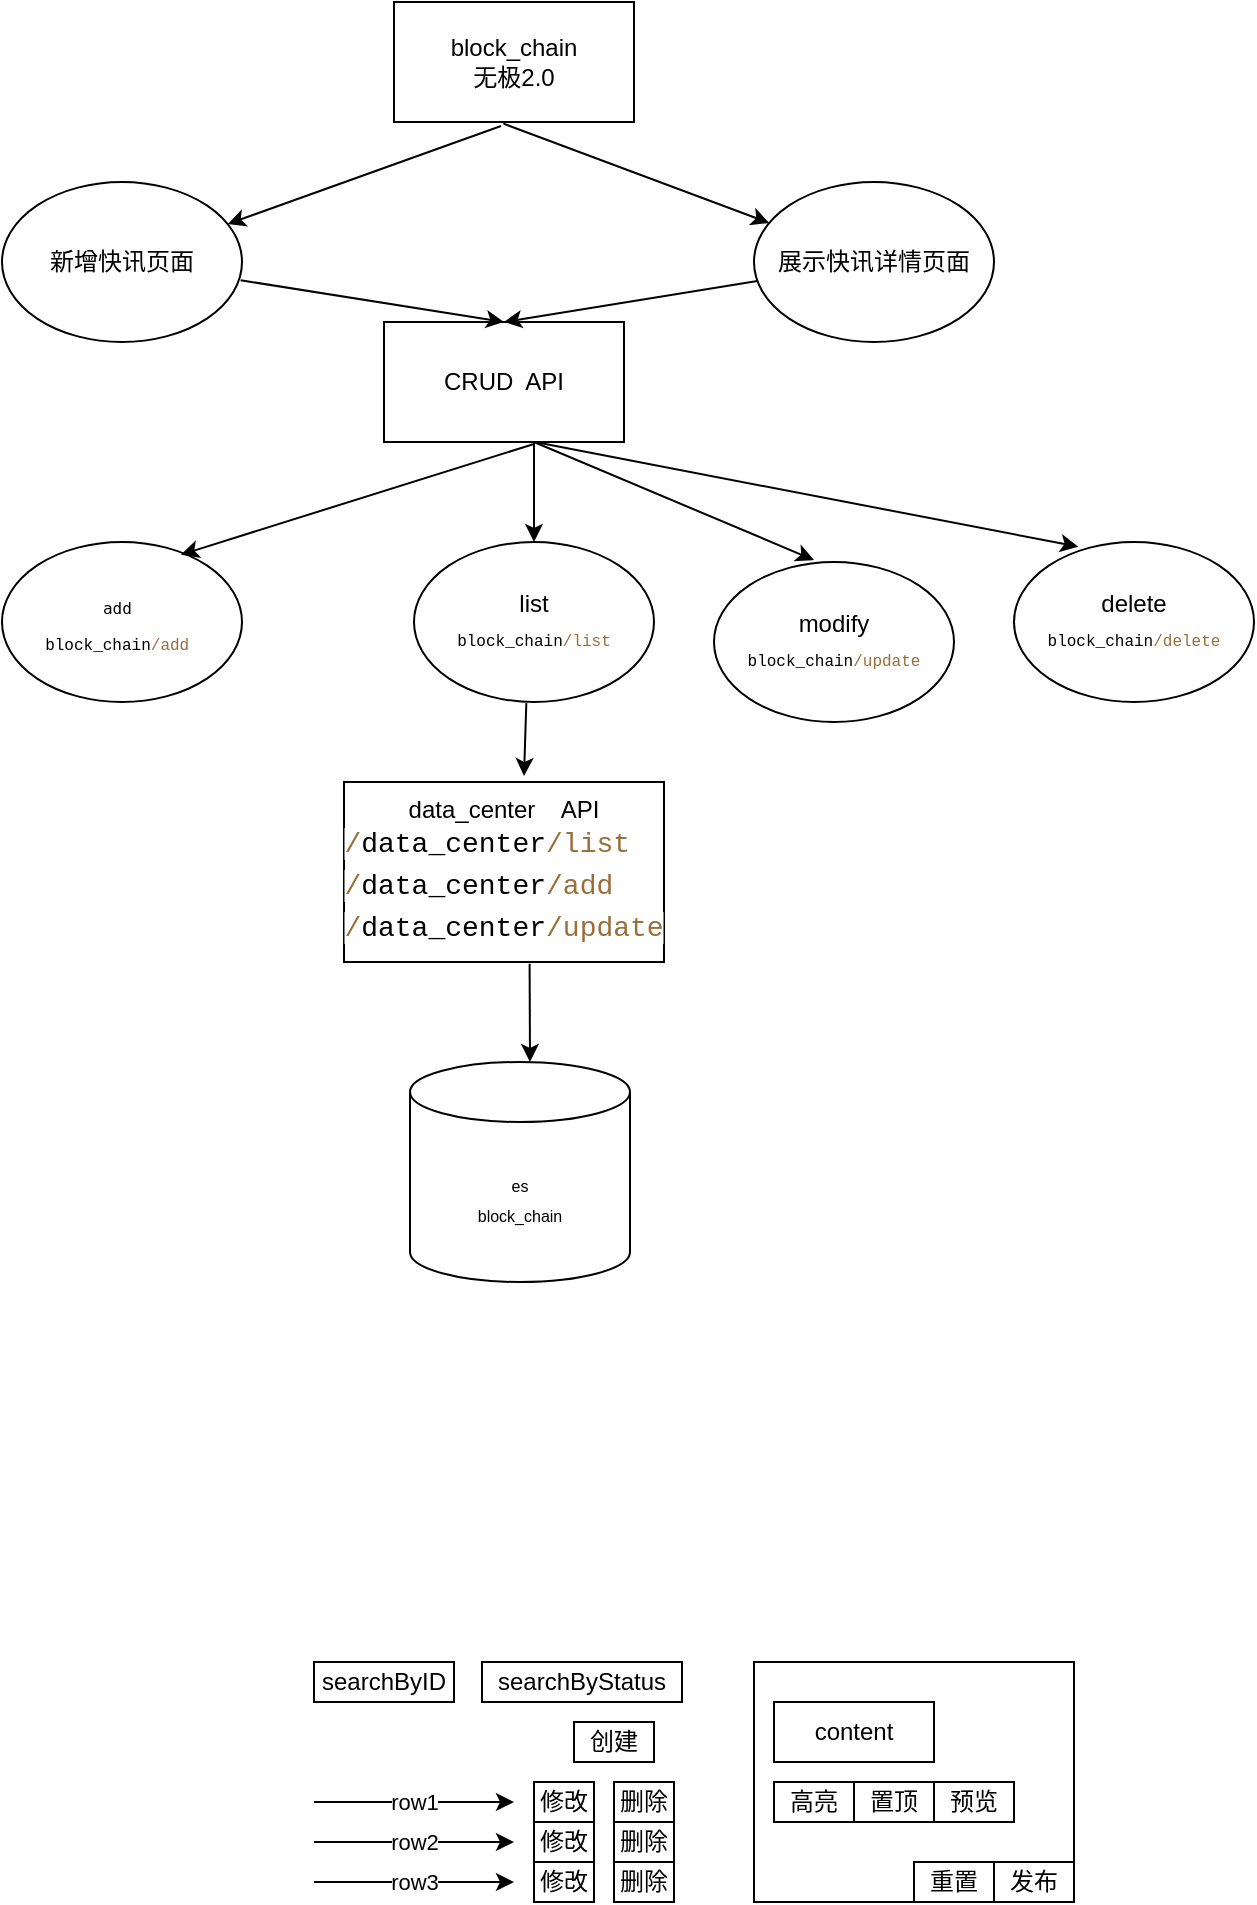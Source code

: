 <mxfile version="14.7.0" type="github" pages="3">
  <diagram id="jpIzxZSIdSary8d7w_Vh" name="Page-1">
    <mxGraphModel dx="1339" dy="738" grid="1" gridSize="10" guides="1" tooltips="1" connect="1" arrows="1" fold="1" page="1" pageScale="1" pageWidth="827" pageHeight="1169" math="0" shadow="0">
      <root>
        <mxCell id="0" />
        <mxCell id="1" parent="0" />
        <mxCell id="Ab--JRyYM9KAHZg3LL14-1" value="block_chain&lt;br&gt;无极2.0" style="rounded=0;whiteSpace=wrap;html=1;" vertex="1" parent="1">
          <mxGeometry x="370" y="20" width="120" height="60" as="geometry" />
        </mxCell>
        <mxCell id="Ab--JRyYM9KAHZg3LL14-2" value="&lt;font style=&quot;font-size: 8px&quot;&gt;es&lt;br&gt;block_chain&lt;/font&gt;" style="shape=cylinder3;whiteSpace=wrap;html=1;boundedLbl=1;backgroundOutline=1;size=15;" vertex="1" parent="1">
          <mxGeometry x="378" y="550" width="110" height="110" as="geometry" />
        </mxCell>
        <mxCell id="Ab--JRyYM9KAHZg3LL14-3" value="data_center&amp;nbsp; &amp;nbsp; API&lt;br&gt;&lt;div&gt;&lt;div class=&quot;document&quot;&gt;&lt;p class=&quot;paragraph text-align-type-left pap-line-1.5 pap-line-rule-auto pap-spacing-before-0pt pap-spacing-after-0pt&quot; style=&quot;text-align: left ; line-height: 1.5 ; margin-top: 0px ; margin-bottom: 0px&quot;&gt;&lt;span style=&quot;font-size: 10.5pt ; font-family: &amp;#34;monaco&amp;#34; , &amp;#34;courier new&amp;#34; , monospace , &amp;#34;helvetica neue&amp;#34; , &amp;#34;helvetica&amp;#34; , &amp;#34;pingfang sc&amp;#34; , &amp;#34;microsoft yahei&amp;#34; , &amp;#34;source han sans sc&amp;#34; , &amp;#34;noto sans cjk sc&amp;#34; , &amp;#34;wenquanyi micro hei&amp;#34; , sans-serif ; color: rgb(154 , 110 , 58) ; background: rgba(255 , 255 , 255 , 0.5) ; letter-spacing: 0pt ; vertical-align: baseline&quot;&gt;/&lt;/span&gt;&lt;span style=&quot;font-size: 10.5pt ; font-family: &amp;#34;monaco&amp;#34; , &amp;#34;courier new&amp;#34; , monospace , &amp;#34;helvetica neue&amp;#34; , &amp;#34;helvetica&amp;#34; , &amp;#34;pingfang sc&amp;#34; , &amp;#34;microsoft yahei&amp;#34; , &amp;#34;source han sans sc&amp;#34; , &amp;#34;noto sans cjk sc&amp;#34; , &amp;#34;wenquanyi micro hei&amp;#34; , sans-serif ; background: transparent ; letter-spacing: 0pt ; vertical-align: baseline&quot;&gt;data_center&lt;/span&gt;&lt;span style=&quot;font-size: 10.5pt ; font-family: &amp;#34;monaco&amp;#34; , &amp;#34;courier new&amp;#34; , monospace , &amp;#34;helvetica neue&amp;#34; , &amp;#34;helvetica&amp;#34; , &amp;#34;pingfang sc&amp;#34; , &amp;#34;microsoft yahei&amp;#34; , &amp;#34;source han sans sc&amp;#34; , &amp;#34;noto sans cjk sc&amp;#34; , &amp;#34;wenquanyi micro hei&amp;#34; , sans-serif ; color: rgb(154 , 110 , 58) ; background: rgba(255 , 255 , 255 , 0.5) ; letter-spacing: 0pt ; vertical-align: baseline&quot;&gt;/list&lt;/span&gt;&lt;span style=&quot;font-size: 10.5pt ; font-family: &amp;#34;monaco&amp;#34; , &amp;#34;courier new&amp;#34; , monospace , &amp;#34;helvetica neue&amp;#34; , &amp;#34;helvetica&amp;#34; , &amp;#34;pingfang sc&amp;#34; , &amp;#34;microsoft yahei&amp;#34; , &amp;#34;source han sans sc&amp;#34; , &amp;#34;noto sans cjk sc&amp;#34; , &amp;#34;wenquanyi micro hei&amp;#34; , sans-serif ; background: transparent ; letter-spacing: 0pt ; vertical-align: baseline&quot;&gt;&lt;/span&gt;&lt;/p&gt;&lt;p class=&quot;paragraph text-align-type-left pap-line-1.5 pap-line-rule-auto pap-spacing-before-0pt pap-spacing-after-0pt&quot; style=&quot;text-align: left ; line-height: 1.5 ; margin-top: 0px ; margin-bottom: 0px&quot;&gt;&lt;span style=&quot;font-size: 10.5pt ; font-family: &amp;#34;monaco&amp;#34; , &amp;#34;courier new&amp;#34; , monospace , &amp;#34;helvetica neue&amp;#34; , &amp;#34;helvetica&amp;#34; , &amp;#34;pingfang sc&amp;#34; , &amp;#34;microsoft yahei&amp;#34; , &amp;#34;source han sans sc&amp;#34; , &amp;#34;noto sans cjk sc&amp;#34; , &amp;#34;wenquanyi micro hei&amp;#34; , sans-serif ; background: transparent ; letter-spacing: 0pt ; vertical-align: baseline&quot;&gt;&lt;/span&gt;&lt;/p&gt;&lt;div&gt;&lt;div class=&quot;document&quot;&gt;&lt;p class=&quot;paragraph text-align-type-left pap-line-1.5 pap-line-rule-auto pap-spacing-before-0pt pap-spacing-after-0pt&quot; style=&quot;text-align: left ; line-height: 1.5 ; margin-top: 0px ; margin-bottom: 0px&quot;&gt;&lt;span style=&quot;font-size: 10.5pt ; font-family: &amp;#34;monaco&amp;#34; , &amp;#34;courier new&amp;#34; , monospace , &amp;#34;helvetica neue&amp;#34; , &amp;#34;helvetica&amp;#34; , &amp;#34;pingfang sc&amp;#34; , &amp;#34;microsoft yahei&amp;#34; , &amp;#34;source han sans sc&amp;#34; , &amp;#34;noto sans cjk sc&amp;#34; , &amp;#34;wenquanyi micro hei&amp;#34; , sans-serif ; color: rgb(154 , 110 , 58) ; background: rgba(255 , 255 , 255 , 0.5) ; letter-spacing: 0pt ; vertical-align: baseline&quot;&gt;/&lt;/span&gt;&lt;span style=&quot;font-size: 10.5pt ; font-family: &amp;#34;monaco&amp;#34; , &amp;#34;courier new&amp;#34; , monospace , &amp;#34;helvetica neue&amp;#34; , &amp;#34;helvetica&amp;#34; , &amp;#34;pingfang sc&amp;#34; , &amp;#34;microsoft yahei&amp;#34; , &amp;#34;source han sans sc&amp;#34; , &amp;#34;noto sans cjk sc&amp;#34; , &amp;#34;wenquanyi micro hei&amp;#34; , sans-serif ; background: transparent ; letter-spacing: 0pt ; vertical-align: baseline&quot;&gt;data_center&lt;/span&gt;&lt;span style=&quot;font-size: 10.5pt ; font-family: &amp;#34;monaco&amp;#34; , &amp;#34;courier new&amp;#34; , monospace , &amp;#34;helvetica neue&amp;#34; , &amp;#34;helvetica&amp;#34; , &amp;#34;pingfang sc&amp;#34; , &amp;#34;microsoft yahei&amp;#34; , &amp;#34;source han sans sc&amp;#34; , &amp;#34;noto sans cjk sc&amp;#34; , &amp;#34;wenquanyi micro hei&amp;#34; , sans-serif ; color: rgb(154 , 110 , 58) ; background: rgba(255 , 255 , 255 , 0.5) ; letter-spacing: 0pt ; vertical-align: baseline&quot;&gt;/add&lt;/span&gt;&lt;span style=&quot;font-size: 10.5pt ; font-family: &amp;#34;monaco&amp;#34; , &amp;#34;courier new&amp;#34; , monospace , &amp;#34;helvetica neue&amp;#34; , &amp;#34;helvetica&amp;#34; , &amp;#34;pingfang sc&amp;#34; , &amp;#34;microsoft yahei&amp;#34; , &amp;#34;source han sans sc&amp;#34; , &amp;#34;noto sans cjk sc&amp;#34; , &amp;#34;wenquanyi micro hei&amp;#34; , sans-serif ; background: transparent ; letter-spacing: 0pt ; vertical-align: baseline&quot;&gt;&lt;/span&gt;&lt;/p&gt;&lt;p class=&quot;paragraph text-align-type-left pap-line-1.5 pap-line-rule-auto pap-spacing-before-0pt pap-spacing-after-0pt&quot; style=&quot;text-align: left ; line-height: 1.5 ; margin-top: 0px ; margin-bottom: 0px&quot;&gt;&lt;span style=&quot;font-size: 10.5pt ; font-family: &amp;#34;monaco&amp;#34; , &amp;#34;courier new&amp;#34; , monospace , &amp;#34;helvetica neue&amp;#34; , &amp;#34;helvetica&amp;#34; , &amp;#34;pingfang sc&amp;#34; , &amp;#34;microsoft yahei&amp;#34; , &amp;#34;source han sans sc&amp;#34; , &amp;#34;noto sans cjk sc&amp;#34; , &amp;#34;wenquanyi micro hei&amp;#34; , sans-serif ; color: rgb(154 , 110 , 58) ; background: rgba(255 , 255 , 255 , 0.5) ; letter-spacing: 0pt ; vertical-align: baseline&quot;&gt;&lt;/span&gt;&lt;/p&gt;&lt;div&gt;&lt;div class=&quot;document&quot;&gt;&lt;p class=&quot;paragraph text-align-type-left pap-line-1.5 pap-line-rule-auto pap-spacing-before-0pt pap-spacing-after-0pt&quot; style=&quot;text-align: left ; line-height: 1.5 ; margin-top: 0px ; margin-bottom: 0px&quot;&gt;&lt;span style=&quot;font-size: 10.5pt ; font-family: &amp;#34;monaco&amp;#34; , &amp;#34;courier new&amp;#34; , monospace , &amp;#34;helvetica neue&amp;#34; , &amp;#34;helvetica&amp;#34; , &amp;#34;pingfang sc&amp;#34; , &amp;#34;microsoft yahei&amp;#34; , &amp;#34;source han sans sc&amp;#34; , &amp;#34;noto sans cjk sc&amp;#34; , &amp;#34;wenquanyi micro hei&amp;#34; , sans-serif ; color: rgb(154 , 110 , 58) ; background: rgba(255 , 255 , 255 , 0.5) ; letter-spacing: 0pt ; vertical-align: baseline&quot;&gt;/&lt;/span&gt;&lt;span style=&quot;font-size: 10.5pt ; font-family: &amp;#34;monaco&amp;#34; , &amp;#34;courier new&amp;#34; , monospace , &amp;#34;helvetica neue&amp;#34; , &amp;#34;helvetica&amp;#34; , &amp;#34;pingfang sc&amp;#34; , &amp;#34;microsoft yahei&amp;#34; , &amp;#34;source han sans sc&amp;#34; , &amp;#34;noto sans cjk sc&amp;#34; , &amp;#34;wenquanyi micro hei&amp;#34; , sans-serif ; background: transparent ; letter-spacing: 0pt ; vertical-align: baseline&quot;&gt;data_center&lt;/span&gt;&lt;span style=&quot;font-size: 10.5pt ; font-family: &amp;#34;monaco&amp;#34; , &amp;#34;courier new&amp;#34; , monospace , &amp;#34;helvetica neue&amp;#34; , &amp;#34;helvetica&amp;#34; , &amp;#34;pingfang sc&amp;#34; , &amp;#34;microsoft yahei&amp;#34; , &amp;#34;source han sans sc&amp;#34; , &amp;#34;noto sans cjk sc&amp;#34; , &amp;#34;wenquanyi micro hei&amp;#34; , sans-serif ; color: rgb(154 , 110 , 58) ; background: rgba(255 , 255 , 255 , 0.5) ; letter-spacing: 0pt ; vertical-align: baseline&quot;&gt;/update&lt;/span&gt;&lt;span style=&quot;font-size: 10.5pt ; font-family: &amp;#34;monaco&amp;#34; , &amp;#34;courier new&amp;#34; , monospace , &amp;#34;helvetica neue&amp;#34; , &amp;#34;helvetica&amp;#34; , &amp;#34;pingfang sc&amp;#34; , &amp;#34;microsoft yahei&amp;#34; , &amp;#34;source han sans sc&amp;#34; , &amp;#34;noto sans cjk sc&amp;#34; , &amp;#34;wenquanyi micro hei&amp;#34; , sans-serif ; background: transparent ; letter-spacing: 0pt ; vertical-align: baseline&quot;&gt;&lt;/span&gt;&lt;/p&gt;&lt;/div&gt;&lt;/div&gt;&lt;/div&gt;&lt;/div&gt;&lt;/div&gt;&lt;/div&gt;" style="rounded=0;whiteSpace=wrap;html=1;" vertex="1" parent="1">
          <mxGeometry x="345" y="410" width="160" height="90" as="geometry" />
        </mxCell>
        <mxCell id="Ab--JRyYM9KAHZg3LL14-4" value="CRUD&amp;nbsp; API" style="rounded=0;whiteSpace=wrap;html=1;" vertex="1" parent="1">
          <mxGeometry x="365" y="180" width="120" height="60" as="geometry" />
        </mxCell>
        <mxCell id="Ab--JRyYM9KAHZg3LL14-5" value="新增快讯页面" style="ellipse;whiteSpace=wrap;html=1;" vertex="1" parent="1">
          <mxGeometry x="174" y="110" width="120" height="80" as="geometry" />
        </mxCell>
        <mxCell id="Ab--JRyYM9KAHZg3LL14-6" value="展示快讯详情页面" style="ellipse;whiteSpace=wrap;html=1;" vertex="1" parent="1">
          <mxGeometry x="550" y="110" width="120" height="80" as="geometry" />
        </mxCell>
        <mxCell id="Ab--JRyYM9KAHZg3LL14-7" value="delete&lt;br&gt;&lt;pre style=&quot;text-align: left ; line-height: 1.5 ; margin-top: 0px ; margin-bottom: 0px&quot;&gt;&lt;font style=&quot;font-size: 8px&quot;&gt;&lt;span style=&quot;font-family: &amp;#34;monaco&amp;#34; , &amp;#34;courier new&amp;#34; , monospace , &amp;#34;helvetica neue&amp;#34; , &amp;#34;helvetica&amp;#34; , &amp;#34;pingfang sc&amp;#34; , &amp;#34;microsoft yahei&amp;#34; , &amp;#34;source han sans sc&amp;#34; , &amp;#34;noto sans cjk sc&amp;#34; , &amp;#34;wenquanyi micro hei&amp;#34; , sans-serif ; background: transparent ; letter-spacing: 0pt ; vertical-align: baseline&quot;&gt;block_chain&lt;/span&gt;&lt;span style=&quot;font-family: &amp;#34;monaco&amp;#34; , &amp;#34;courier new&amp;#34; , monospace , &amp;#34;helvetica neue&amp;#34; , &amp;#34;helvetica&amp;#34; , &amp;#34;pingfang sc&amp;#34; , &amp;#34;microsoft yahei&amp;#34; , &amp;#34;source han sans sc&amp;#34; , &amp;#34;noto sans cjk sc&amp;#34; , &amp;#34;wenquanyi micro hei&amp;#34; , sans-serif ; color: rgb(154 , 110 , 58) ; background: rgba(255 , 255 , 255 , 0.5) ; letter-spacing: 0pt ; vertical-align: baseline&quot;&gt;/delete&lt;/span&gt;&lt;/font&gt;&lt;/pre&gt;" style="ellipse;whiteSpace=wrap;html=1;" vertex="1" parent="1">
          <mxGeometry x="680" y="290" width="120" height="80" as="geometry" />
        </mxCell>
        <mxCell id="Ab--JRyYM9KAHZg3LL14-8" value="&lt;pre style=&quot;text-align: left ; line-height: 1.5 ; margin-top: 0px ; margin-bottom: 0px&quot;&gt;&lt;font style=&quot;font-size: 8px&quot;&gt;      add&lt;br&gt;&lt;span style=&quot;font-family: &amp;#34;monaco&amp;#34; , &amp;#34;courier new&amp;#34; , monospace , &amp;#34;helvetica neue&amp;#34; , &amp;#34;helvetica&amp;#34; , &amp;#34;pingfang sc&amp;#34; , &amp;#34;microsoft yahei&amp;#34; , &amp;#34;source han sans sc&amp;#34; , &amp;#34;noto sans cjk sc&amp;#34; , &amp;#34;wenquanyi micro hei&amp;#34; , sans-serif ; background: transparent ; letter-spacing: 0pt ; vertical-align: baseline&quot;&gt;block_chain&lt;/span&gt;&lt;span style=&quot;font-family: &amp;#34;monaco&amp;#34; , &amp;#34;courier new&amp;#34; , monospace , &amp;#34;helvetica neue&amp;#34; , &amp;#34;helvetica&amp;#34; , &amp;#34;pingfang sc&amp;#34; , &amp;#34;microsoft yahei&amp;#34; , &amp;#34;source han sans sc&amp;#34; , &amp;#34;noto sans cjk sc&amp;#34; , &amp;#34;wenquanyi micro hei&amp;#34; , sans-serif ; color: rgb(154 , 110 , 58) ; background: rgba(255 , 255 , 255 , 0.5) ; letter-spacing: 0pt ; vertical-align: baseline&quot;&gt;/add&lt;/span&gt;&lt;span style=&quot;font-family: &amp;#34;monaco&amp;#34; , &amp;#34;courier new&amp;#34; , monospace , &amp;#34;helvetica neue&amp;#34; , &amp;#34;helvetica&amp;#34; , &amp;#34;pingfang sc&amp;#34; , &amp;#34;microsoft yahei&amp;#34; , &amp;#34;source han sans sc&amp;#34; , &amp;#34;noto sans cjk sc&amp;#34; , &amp;#34;wenquanyi micro hei&amp;#34; , sans-serif ; background: transparent ; letter-spacing: 0pt ; vertical-align: baseline&quot;&gt;&amp;nbsp;&lt;/span&gt;&lt;/font&gt;&lt;/pre&gt;" style="ellipse;whiteSpace=wrap;html=1;" vertex="1" parent="1">
          <mxGeometry x="174" y="290" width="120" height="80" as="geometry" />
        </mxCell>
        <mxCell id="Ab--JRyYM9KAHZg3LL14-9" value="modify&lt;br&gt;&lt;pre style=&quot;text-align: left ; line-height: 1.5 ; margin-top: 0px ; margin-bottom: 0px&quot;&gt;&lt;font style=&quot;font-size: 8px&quot;&gt;&lt;span style=&quot;font-family: &amp;#34;monaco&amp;#34; , &amp;#34;courier new&amp;#34; , monospace , &amp;#34;helvetica neue&amp;#34; , &amp;#34;helvetica&amp;#34; , &amp;#34;pingfang sc&amp;#34; , &amp;#34;microsoft yahei&amp;#34; , &amp;#34;source han sans sc&amp;#34; , &amp;#34;noto sans cjk sc&amp;#34; , &amp;#34;wenquanyi micro hei&amp;#34; , sans-serif ; background: transparent ; letter-spacing: 0pt ; vertical-align: baseline&quot;&gt;block_chain&lt;/span&gt;&lt;span style=&quot;font-family: &amp;#34;monaco&amp;#34; , &amp;#34;courier new&amp;#34; , monospace , &amp;#34;helvetica neue&amp;#34; , &amp;#34;helvetica&amp;#34; , &amp;#34;pingfang sc&amp;#34; , &amp;#34;microsoft yahei&amp;#34; , &amp;#34;source han sans sc&amp;#34; , &amp;#34;noto sans cjk sc&amp;#34; , &amp;#34;wenquanyi micro hei&amp;#34; , sans-serif ; color: rgb(154 , 110 , 58) ; background: rgba(255 , 255 , 255 , 0.5) ; letter-spacing: 0pt ; vertical-align: baseline&quot;&gt;/update&lt;/span&gt;&lt;/font&gt;&lt;/pre&gt;" style="ellipse;whiteSpace=wrap;html=1;" vertex="1" parent="1">
          <mxGeometry x="530" y="300" width="120" height="80" as="geometry" />
        </mxCell>
        <mxCell id="Ab--JRyYM9KAHZg3LL14-14" value="" style="endArrow=classic;html=1;" edge="1" parent="1">
          <mxGeometry relative="1" as="geometry">
            <mxPoint x="330" y="920" as="sourcePoint" />
            <mxPoint x="430" y="920" as="targetPoint" />
          </mxGeometry>
        </mxCell>
        <mxCell id="Ab--JRyYM9KAHZg3LL14-15" value="row1" style="edgeLabel;resizable=0;html=1;align=center;verticalAlign=middle;" connectable="0" vertex="1" parent="Ab--JRyYM9KAHZg3LL14-14">
          <mxGeometry relative="1" as="geometry" />
        </mxCell>
        <mxCell id="Ab--JRyYM9KAHZg3LL14-16" value="" style="endArrow=classic;html=1;" edge="1" parent="1">
          <mxGeometry relative="1" as="geometry">
            <mxPoint x="330" y="940.0" as="sourcePoint" />
            <mxPoint x="430" y="940.0" as="targetPoint" />
          </mxGeometry>
        </mxCell>
        <mxCell id="Ab--JRyYM9KAHZg3LL14-17" value="row2" style="edgeLabel;resizable=0;html=1;align=center;verticalAlign=middle;" connectable="0" vertex="1" parent="Ab--JRyYM9KAHZg3LL14-16">
          <mxGeometry relative="1" as="geometry" />
        </mxCell>
        <mxCell id="Ab--JRyYM9KAHZg3LL14-18" value="" style="endArrow=classic;html=1;" edge="1" parent="1">
          <mxGeometry relative="1" as="geometry">
            <mxPoint x="330" y="960.0" as="sourcePoint" />
            <mxPoint x="430" y="960.0" as="targetPoint" />
          </mxGeometry>
        </mxCell>
        <mxCell id="Ab--JRyYM9KAHZg3LL14-19" value="row3" style="edgeLabel;resizable=0;html=1;align=center;verticalAlign=middle;" connectable="0" vertex="1" parent="Ab--JRyYM9KAHZg3LL14-18">
          <mxGeometry relative="1" as="geometry" />
        </mxCell>
        <mxCell id="Ab--JRyYM9KAHZg3LL14-20" value="修改" style="rounded=0;whiteSpace=wrap;html=1;" vertex="1" parent="1">
          <mxGeometry x="440" y="910" width="30" height="20" as="geometry" />
        </mxCell>
        <mxCell id="Ab--JRyYM9KAHZg3LL14-21" value="删除" style="rounded=0;whiteSpace=wrap;html=1;" vertex="1" parent="1">
          <mxGeometry x="480" y="910" width="30" height="20" as="geometry" />
        </mxCell>
        <mxCell id="Ab--JRyYM9KAHZg3LL14-23" value="修改" style="rounded=0;whiteSpace=wrap;html=1;" vertex="1" parent="1">
          <mxGeometry x="440" y="950" width="30" height="20" as="geometry" />
        </mxCell>
        <mxCell id="Ab--JRyYM9KAHZg3LL14-24" value="删除" style="rounded=0;whiteSpace=wrap;html=1;" vertex="1" parent="1">
          <mxGeometry x="480" y="930" width="30" height="20" as="geometry" />
        </mxCell>
        <mxCell id="Ab--JRyYM9KAHZg3LL14-25" value="删除" style="rounded=0;whiteSpace=wrap;html=1;" vertex="1" parent="1">
          <mxGeometry x="480" y="950" width="30" height="20" as="geometry" />
        </mxCell>
        <mxCell id="Ab--JRyYM9KAHZg3LL14-26" value="修改" style="rounded=0;whiteSpace=wrap;html=1;" vertex="1" parent="1">
          <mxGeometry x="440" y="930" width="30" height="20" as="geometry" />
        </mxCell>
        <mxCell id="Ab--JRyYM9KAHZg3LL14-27" value="searchByID" style="rounded=0;whiteSpace=wrap;html=1;" vertex="1" parent="1">
          <mxGeometry x="330" y="850" width="70" height="20" as="geometry" />
        </mxCell>
        <mxCell id="Ab--JRyYM9KAHZg3LL14-28" value="searchByStatus" style="rounded=0;whiteSpace=wrap;html=1;" vertex="1" parent="1">
          <mxGeometry x="414" y="850" width="100" height="20" as="geometry" />
        </mxCell>
        <mxCell id="Ab--JRyYM9KAHZg3LL14-29" value="创建" style="rounded=0;whiteSpace=wrap;html=1;" vertex="1" parent="1">
          <mxGeometry x="460" y="880" width="40" height="20" as="geometry" />
        </mxCell>
        <mxCell id="Ab--JRyYM9KAHZg3LL14-30" value="" style="rounded=0;whiteSpace=wrap;html=1;" vertex="1" parent="1">
          <mxGeometry x="550" y="850" width="160" height="120" as="geometry" />
        </mxCell>
        <mxCell id="Ab--JRyYM9KAHZg3LL14-31" value="content" style="rounded=0;whiteSpace=wrap;html=1;" vertex="1" parent="1">
          <mxGeometry x="560" y="870" width="80" height="30" as="geometry" />
        </mxCell>
        <mxCell id="Ab--JRyYM9KAHZg3LL14-32" value="高亮" style="rounded=0;whiteSpace=wrap;html=1;" vertex="1" parent="1">
          <mxGeometry x="560" y="910" width="40" height="20" as="geometry" />
        </mxCell>
        <mxCell id="Ab--JRyYM9KAHZg3LL14-33" value="置顶" style="rounded=0;whiteSpace=wrap;html=1;" vertex="1" parent="1">
          <mxGeometry x="600" y="910" width="40" height="20" as="geometry" />
        </mxCell>
        <mxCell id="Ab--JRyYM9KAHZg3LL14-34" value="预览" style="rounded=0;whiteSpace=wrap;html=1;" vertex="1" parent="1">
          <mxGeometry x="640" y="910" width="40" height="20" as="geometry" />
        </mxCell>
        <mxCell id="Ab--JRyYM9KAHZg3LL14-35" value="发布" style="rounded=0;whiteSpace=wrap;html=1;" vertex="1" parent="1">
          <mxGeometry x="670" y="950" width="40" height="20" as="geometry" />
        </mxCell>
        <mxCell id="Ab--JRyYM9KAHZg3LL14-36" value="重置" style="rounded=0;whiteSpace=wrap;html=1;" vertex="1" parent="1">
          <mxGeometry x="630" y="950" width="40" height="20" as="geometry" />
        </mxCell>
        <mxCell id="Ab--JRyYM9KAHZg3LL14-37" value="list&lt;br&gt;&lt;pre style=&quot;text-align: left ; line-height: 1.5 ; margin-top: 0px ; margin-bottom: 0px&quot;&gt;&lt;font style=&quot;font-size: 8px&quot;&gt;&lt;span style=&quot;font-family: &amp;#34;monaco&amp;#34; , &amp;#34;courier new&amp;#34; , monospace , &amp;#34;helvetica neue&amp;#34; , &amp;#34;helvetica&amp;#34; , &amp;#34;pingfang sc&amp;#34; , &amp;#34;microsoft yahei&amp;#34; , &amp;#34;source han sans sc&amp;#34; , &amp;#34;noto sans cjk sc&amp;#34; , &amp;#34;wenquanyi micro hei&amp;#34; , sans-serif ; background: transparent ; letter-spacing: 0pt ; vertical-align: baseline&quot;&gt;block_chain&lt;/span&gt;&lt;span style=&quot;font-family: &amp;#34;monaco&amp;#34; , &amp;#34;courier new&amp;#34; , monospace , &amp;#34;helvetica neue&amp;#34; , &amp;#34;helvetica&amp;#34; , &amp;#34;pingfang sc&amp;#34; , &amp;#34;microsoft yahei&amp;#34; , &amp;#34;source han sans sc&amp;#34; , &amp;#34;noto sans cjk sc&amp;#34; , &amp;#34;wenquanyi micro hei&amp;#34; , sans-serif ; color: rgb(154 , 110 , 58) ; background: rgba(255 , 255 , 255 , 0.5) ; letter-spacing: 0pt ; vertical-align: baseline&quot;&gt;/list&lt;/span&gt;&lt;/font&gt;&lt;/pre&gt;" style="ellipse;whiteSpace=wrap;html=1;" vertex="1" parent="1">
          <mxGeometry x="380" y="290" width="120" height="80" as="geometry" />
        </mxCell>
        <mxCell id="Ab--JRyYM9KAHZg3LL14-38" value="" style="endArrow=classic;html=1;exitX=0.446;exitY=1.033;exitDx=0;exitDy=0;exitPerimeter=0;" edge="1" parent="1" source="Ab--JRyYM9KAHZg3LL14-1" target="Ab--JRyYM9KAHZg3LL14-5">
          <mxGeometry width="50" height="50" relative="1" as="geometry">
            <mxPoint x="400" y="230" as="sourcePoint" />
            <mxPoint x="450" y="180" as="targetPoint" />
          </mxGeometry>
        </mxCell>
        <mxCell id="Ab--JRyYM9KAHZg3LL14-39" value="" style="endArrow=classic;html=1;exitX=0.456;exitY=1.014;exitDx=0;exitDy=0;exitPerimeter=0;" edge="1" parent="1" source="Ab--JRyYM9KAHZg3LL14-1" target="Ab--JRyYM9KAHZg3LL14-6">
          <mxGeometry width="50" height="50" relative="1" as="geometry">
            <mxPoint x="433.52" y="91.98" as="sourcePoint" />
            <mxPoint x="296.81" y="141.014" as="targetPoint" />
          </mxGeometry>
        </mxCell>
        <mxCell id="Ab--JRyYM9KAHZg3LL14-40" value="" style="endArrow=classic;html=1;entryX=0.5;entryY=0;entryDx=0;entryDy=0;" edge="1" parent="1" source="Ab--JRyYM9KAHZg3LL14-6" target="Ab--JRyYM9KAHZg3LL14-4">
          <mxGeometry width="50" height="50" relative="1" as="geometry">
            <mxPoint x="443.52" y="101.98" as="sourcePoint" />
            <mxPoint x="390" y="190" as="targetPoint" />
          </mxGeometry>
        </mxCell>
        <mxCell id="Ab--JRyYM9KAHZg3LL14-41" value="" style="endArrow=classic;html=1;exitX=0.994;exitY=0.614;exitDx=0;exitDy=0;exitPerimeter=0;entryX=0.5;entryY=0;entryDx=0;entryDy=0;" edge="1" parent="1" source="Ab--JRyYM9KAHZg3LL14-5" target="Ab--JRyYM9KAHZg3LL14-4">
          <mxGeometry width="50" height="50" relative="1" as="geometry">
            <mxPoint x="453.52" y="111.98" as="sourcePoint" />
            <mxPoint x="316.81" y="161.014" as="targetPoint" />
          </mxGeometry>
        </mxCell>
        <mxCell id="Ab--JRyYM9KAHZg3LL14-42" value="" style="endArrow=classic;html=1;exitX=0.468;exitY=1.007;exitDx=0;exitDy=0;exitPerimeter=0;" edge="1" parent="1" source="Ab--JRyYM9KAHZg3LL14-37">
          <mxGeometry width="50" height="50" relative="1" as="geometry">
            <mxPoint x="446.71" y="370" as="sourcePoint" />
            <mxPoint x="435" y="407" as="targetPoint" />
            <Array as="points" />
          </mxGeometry>
        </mxCell>
        <mxCell id="Ab--JRyYM9KAHZg3LL14-43" value="" style="endArrow=classic;html=1;" edge="1" parent="1">
          <mxGeometry width="50" height="50" relative="1" as="geometry">
            <mxPoint x="440" y="240" as="sourcePoint" />
            <mxPoint x="580" y="299" as="targetPoint" />
          </mxGeometry>
        </mxCell>
        <mxCell id="Ab--JRyYM9KAHZg3LL14-44" value="" style="endArrow=classic;html=1;exitX=0.446;exitY=1.033;exitDx=0;exitDy=0;exitPerimeter=0;" edge="1" parent="1" target="Ab--JRyYM9KAHZg3LL14-37">
          <mxGeometry width="50" height="50" relative="1" as="geometry">
            <mxPoint x="440" y="240" as="sourcePoint" />
            <mxPoint x="303.29" y="289.034" as="targetPoint" />
          </mxGeometry>
        </mxCell>
        <mxCell id="Ab--JRyYM9KAHZg3LL14-45" value="" style="endArrow=classic;html=1;exitX=0.446;exitY=1.033;exitDx=0;exitDy=0;exitPerimeter=0;entryX=0.746;entryY=0.079;entryDx=0;entryDy=0;entryPerimeter=0;" edge="1" parent="1" target="Ab--JRyYM9KAHZg3LL14-8">
          <mxGeometry width="50" height="50" relative="1" as="geometry">
            <mxPoint x="440" y="240.97" as="sourcePoint" />
            <mxPoint x="303.29" y="290.004" as="targetPoint" />
          </mxGeometry>
        </mxCell>
        <mxCell id="Ab--JRyYM9KAHZg3LL14-46" value="" style="endArrow=classic;html=1;exitX=0.64;exitY=1.005;exitDx=0;exitDy=0;exitPerimeter=0;entryX=0.268;entryY=0.029;entryDx=0;entryDy=0;entryPerimeter=0;" edge="1" parent="1" source="Ab--JRyYM9KAHZg3LL14-4" target="Ab--JRyYM9KAHZg3LL14-7">
          <mxGeometry width="50" height="50" relative="1" as="geometry">
            <mxPoint x="503.52" y="161.98" as="sourcePoint" />
            <mxPoint x="366.81" y="211.014" as="targetPoint" />
          </mxGeometry>
        </mxCell>
        <mxCell id="Ab--JRyYM9KAHZg3LL14-47" value="" style="endArrow=classic;html=1;exitX=0.53;exitY=1.01;exitDx=0;exitDy=0;exitPerimeter=0;" edge="1" parent="1">
          <mxGeometry width="50" height="50" relative="1" as="geometry">
            <mxPoint x="437.8" y="500.9" as="sourcePoint" />
            <mxPoint x="438" y="550" as="targetPoint" />
          </mxGeometry>
        </mxCell>
      </root>
    </mxGraphModel>
  </diagram>
  <diagram id="rquHmr62GCb2CN2H5C4U" name="Page-2">
    <mxGraphModel dx="1538" dy="740" grid="1" gridSize="10" guides="1" tooltips="1" connect="1" arrows="1" fold="1" page="1" pageScale="1" pageWidth="827" pageHeight="1169" math="0" shadow="0">
      <root>
        <mxCell id="IkzOAPIZLinOKCkv0hCc-0" />
        <mxCell id="IkzOAPIZLinOKCkv0hCc-1" parent="IkzOAPIZLinOKCkv0hCc-0" />
        <mxCell id="IkzOAPIZLinOKCkv0hCc-2" value="Actor" style="shape=umlActor;verticalLabelPosition=bottom;verticalAlign=top;html=1;outlineConnect=0;" vertex="1" parent="IkzOAPIZLinOKCkv0hCc-1">
          <mxGeometry x="70" y="20" width="90" height="120" as="geometry" />
        </mxCell>
        <mxCell id="IkzOAPIZLinOKCkv0hCc-3" value="&lt;font style=&quot;font-size: 18px&quot;&gt;&lt;br&gt;data_center&lt;br&gt;add/update/put&lt;/font&gt;" style="shape=document;whiteSpace=wrap;html=1;boundedLbl=1;" vertex="1" parent="IkzOAPIZLinOKCkv0hCc-1">
          <mxGeometry x="170" y="40" width="140" height="100" as="geometry" />
        </mxCell>
        <mxCell id="7nnTBE3TrmWXE37nWBMk-7" style="edgeStyle=orthogonalEdgeStyle;rounded=0;orthogonalLoop=1;jettySize=auto;html=1;" edge="1" parent="IkzOAPIZLinOKCkv0hCc-1" source="IkzOAPIZLinOKCkv0hCc-7" target="IkzOAPIZLinOKCkv0hCc-27">
          <mxGeometry relative="1" as="geometry" />
        </mxCell>
        <mxCell id="IkzOAPIZLinOKCkv0hCc-7" value="&lt;pre style=&quot;background-color: #ffffff ; color: #080808 ; font-family: &amp;#34;jetbrains mono&amp;#34; , monospace ; font-size: 12.0pt&quot;&gt;&lt;span style=&quot;color: #805900&quot;&gt;sendToAtta&lt;/span&gt;&lt;/pre&gt;" style="rounded=0;whiteSpace=wrap;html=1;" vertex="1" parent="IkzOAPIZLinOKCkv0hCc-1">
          <mxGeometry x="420" y="750" width="120" height="60" as="geometry" />
        </mxCell>
        <mxCell id="IkzOAPIZLinOKCkv0hCc-8" value="&lt;font style=&quot;font-size: 18px&quot;&gt;hot_data_bus&lt;/font&gt;" style="rounded=0;whiteSpace=wrap;html=1;" vertex="1" parent="IkzOAPIZLinOKCkv0hCc-1">
          <mxGeometry x="100" y="260" width="120" height="60" as="geometry" />
        </mxCell>
        <mxCell id="IkzOAPIZLinOKCkv0hCc-11" value="&lt;font style=&quot;font-size: 14px&quot;&gt;kafka消费者&lt;br&gt;kafka consumer&lt;/font&gt;" style="ellipse;whiteSpace=wrap;html=1;direction=west;" vertex="1" parent="IkzOAPIZLinOKCkv0hCc-1">
          <mxGeometry x="30" y="410" width="120" height="80" as="geometry" />
        </mxCell>
        <mxCell id="IkzOAPIZLinOKCkv0hCc-12" value="&lt;font style=&quot;font-size: 14px&quot;&gt;定时器&lt;br&gt;delay push&lt;/font&gt;" style="ellipse;whiteSpace=wrap;html=1;" vertex="1" parent="IkzOAPIZLinOKCkv0hCc-1">
          <mxGeometry x="210" y="410" width="120" height="80" as="geometry" />
        </mxCell>
        <mxCell id="IkzOAPIZLinOKCkv0hCc-13" value="" style="endArrow=classic;html=1;exitX=0.5;exitY=1;exitDx=0;exitDy=0;entryX=0.35;entryY=0.988;entryDx=0;entryDy=0;entryPerimeter=0;" edge="1" parent="IkzOAPIZLinOKCkv0hCc-1" source="IkzOAPIZLinOKCkv0hCc-8" target="IkzOAPIZLinOKCkv0hCc-11">
          <mxGeometry width="50" height="50" relative="1" as="geometry">
            <mxPoint x="420" y="370" as="sourcePoint" />
            <mxPoint x="470" y="320" as="targetPoint" />
          </mxGeometry>
        </mxCell>
        <mxCell id="IkzOAPIZLinOKCkv0hCc-17" value="&lt;font style=&quot;font-size: 14px&quot;&gt;goroutine&lt;/font&gt;" style="edgeLabel;html=1;align=center;verticalAlign=middle;resizable=0;points=[];" vertex="1" connectable="0" parent="IkzOAPIZLinOKCkv0hCc-13">
          <mxGeometry x="0.163" relative="1" as="geometry">
            <mxPoint as="offset" />
          </mxGeometry>
        </mxCell>
        <mxCell id="IkzOAPIZLinOKCkv0hCc-16" value="" style="endArrow=classic;html=1;exitX=0.5;exitY=1;exitDx=0;exitDy=0;entryX=0.208;entryY=0.063;entryDx=0;entryDy=0;entryPerimeter=0;" edge="1" parent="IkzOAPIZLinOKCkv0hCc-1" source="IkzOAPIZLinOKCkv0hCc-8" target="IkzOAPIZLinOKCkv0hCc-12">
          <mxGeometry width="50" height="50" relative="1" as="geometry">
            <mxPoint x="170" y="330" as="sourcePoint" />
            <mxPoint x="118" y="420.96" as="targetPoint" />
          </mxGeometry>
        </mxCell>
        <mxCell id="IkzOAPIZLinOKCkv0hCc-18" value="&lt;font style=&quot;font-size: 14px&quot;&gt;goroutine&lt;/font&gt;" style="edgeLabel;html=1;align=center;verticalAlign=middle;resizable=0;points=[];" vertex="1" connectable="0" parent="IkzOAPIZLinOKCkv0hCc-16">
          <mxGeometry x="-0.001" y="1" relative="1" as="geometry">
            <mxPoint y="4" as="offset" />
          </mxGeometry>
        </mxCell>
        <mxCell id="IkzOAPIZLinOKCkv0hCc-20" value="&lt;font style=&quot;font-size: 18px&quot;&gt;redis&lt;br&gt;&lt;br&gt;&lt;div&gt;&lt;div class=&quot;document&quot;&gt;&lt;p class=&quot;paragraph text-align-type-left pap-line-1.3 pap-line-rule-auto pap-spacing-before-3pt pap-spacing-after-3pt&quot; style=&quot;text-align: left ; line-height: 1.3 ; margin-top: 4px ; margin-bottom: 4px&quot;&gt;&lt;span style=&quot;font-family: &amp;#34;helvetica neue&amp;#34; , &amp;#34;helvetica&amp;#34; , &amp;#34;pingfang sc&amp;#34; , &amp;#34;microsoft yahei&amp;#34; , &amp;#34;source han sans sc&amp;#34; , &amp;#34;noto sans cjk sc&amp;#34; , &amp;#34;wenquanyi micro hei&amp;#34; , sans-serif ; color: rgb(51 , 51 , 51) ; background: transparent ; letter-spacing: 0pt ; vertical-align: baseline&quot;&gt;&lt;font&gt;I&lt;/font&gt;&lt;font&gt;ndexSortedSet&lt;/font&gt;&lt;/span&gt;&lt;/p&gt;&lt;/div&gt;&lt;/div&gt;&lt;span style=&quot;background-color: transparent ; color: rgb(51 , 51 , 51) ; font-family: &amp;#34;helvetica neue&amp;#34; , &amp;#34;helvetica&amp;#34; , &amp;#34;pingfang sc&amp;#34; , &amp;#34;microsoft yahei&amp;#34; , &amp;#34;source han sans sc&amp;#34; , &amp;#34;noto sans cjk sc&amp;#34; , &amp;#34;wenquanyi micro hei&amp;#34; , sans-serif ; letter-spacing: 0pt ; text-align: left&quot;&gt;IndexSet&lt;/span&gt;&lt;/font&gt;" style="shape=cylinder3;whiteSpace=wrap;html=1;boundedLbl=1;backgroundOutline=1;size=15;" vertex="1" parent="IkzOAPIZLinOKCkv0hCc-1">
          <mxGeometry x="75" y="590" width="170" height="160" as="geometry" />
        </mxCell>
        <mxCell id="IkzOAPIZLinOKCkv0hCc-21" value="" style="endArrow=classic;html=1;exitX=0.5;exitY=0;exitDx=0;exitDy=0;" edge="1" parent="IkzOAPIZLinOKCkv0hCc-1" source="IkzOAPIZLinOKCkv0hCc-11">
          <mxGeometry width="50" height="50" relative="1" as="geometry">
            <mxPoint x="420" y="490" as="sourcePoint" />
            <mxPoint x="150" y="610" as="targetPoint" />
          </mxGeometry>
        </mxCell>
        <mxCell id="7nnTBE3TrmWXE37nWBMk-3" value="&lt;font style=&quot;font-size: 24px&quot;&gt;ADD&lt;/font&gt;" style="edgeLabel;html=1;align=center;verticalAlign=middle;resizable=0;points=[];" vertex="1" connectable="0" parent="IkzOAPIZLinOKCkv0hCc-21">
          <mxGeometry x="-0.353" y="-3" relative="1" as="geometry">
            <mxPoint as="offset" />
          </mxGeometry>
        </mxCell>
        <mxCell id="IkzOAPIZLinOKCkv0hCc-22" value="" style="endArrow=classic;html=1;entryX=0.308;entryY=0.975;entryDx=0;entryDy=0;entryPerimeter=0;" edge="1" parent="IkzOAPIZLinOKCkv0hCc-1" target="IkzOAPIZLinOKCkv0hCc-12">
          <mxGeometry width="50" height="50" relative="1" as="geometry">
            <mxPoint x="180" y="610" as="sourcePoint" />
            <mxPoint x="470" y="440" as="targetPoint" />
          </mxGeometry>
        </mxCell>
        <mxCell id="7nnTBE3TrmWXE37nWBMk-4" value="&lt;font style=&quot;font-size: 24px&quot;&gt;POP&lt;/font&gt;" style="edgeLabel;html=1;align=center;verticalAlign=middle;resizable=0;points=[];" vertex="1" connectable="0" parent="IkzOAPIZLinOKCkv0hCc-22">
          <mxGeometry x="0.28" relative="1" as="geometry">
            <mxPoint as="offset" />
          </mxGeometry>
        </mxCell>
        <mxCell id="IkzOAPIZLinOKCkv0hCc-23" value="&lt;font style=&quot;font-size: 18px&quot;&gt;index1&amp;nbsp; &amp;nbsp;goroutine&lt;/font&gt;" style="shape=document;whiteSpace=wrap;html=1;boundedLbl=1;" vertex="1" parent="IkzOAPIZLinOKCkv0hCc-1">
          <mxGeometry x="441" y="340" width="120" height="80" as="geometry" />
        </mxCell>
        <mxCell id="IkzOAPIZLinOKCkv0hCc-24" value="&lt;font style=&quot;font-size: 18px&quot;&gt;index2&amp;nbsp; &amp;nbsp;goroutine&lt;/font&gt;" style="shape=document;whiteSpace=wrap;html=1;boundedLbl=1;" vertex="1" parent="IkzOAPIZLinOKCkv0hCc-1">
          <mxGeometry x="440" y="400" width="120" height="80" as="geometry" />
        </mxCell>
        <mxCell id="IkzOAPIZLinOKCkv0hCc-25" value="&lt;font style=&quot;font-size: 18px&quot;&gt;index3&amp;nbsp; &amp;nbsp;goroutine&lt;/font&gt;" style="shape=document;whiteSpace=wrap;html=1;boundedLbl=1;" vertex="1" parent="IkzOAPIZLinOKCkv0hCc-1">
          <mxGeometry x="440" y="460" width="120" height="85" as="geometry" />
        </mxCell>
        <mxCell id="IkzOAPIZLinOKCkv0hCc-26" value="&lt;font style=&quot;font-size: 18px&quot;&gt;index4&amp;nbsp; &amp;nbsp;goroutine&lt;/font&gt;" style="shape=document;whiteSpace=wrap;html=1;boundedLbl=1;" vertex="1" parent="IkzOAPIZLinOKCkv0hCc-1">
          <mxGeometry x="440" y="520" width="120" height="80" as="geometry" />
        </mxCell>
        <mxCell id="IkzOAPIZLinOKCkv0hCc-27" value="&lt;pre style=&quot;background-color: #ffffff ; color: #080808 ; font-family: &amp;#34;jetbrains mono&amp;#34; , monospace ; font-size: 12.0pt&quot;&gt;&lt;span style=&quot;color: #805900&quot;&gt;syncContentDataBus&lt;/span&gt;&lt;/pre&gt;" style="rounded=0;whiteSpace=wrap;html=1;" vertex="1" parent="IkzOAPIZLinOKCkv0hCc-1">
          <mxGeometry x="570" y="750" width="120" height="60" as="geometry" />
        </mxCell>
        <mxCell id="IkzOAPIZLinOKCkv0hCc-28" value="&lt;pre style=&quot;background-color: #ffffff ; color: #080808 ; font-family: &amp;#34;jetbrains mono&amp;#34; , monospace ; font-size: 12.0pt&quot;&gt;&lt;span style=&quot;color: #805900&quot;&gt;syncDymaticDataBus&lt;/span&gt;&lt;/pre&gt;" style="rounded=0;whiteSpace=wrap;html=1;" vertex="1" parent="IkzOAPIZLinOKCkv0hCc-1">
          <mxGeometry x="750" y="750" width="120" height="60" as="geometry" />
        </mxCell>
        <mxCell id="IkzOAPIZLinOKCkv0hCc-29" value="&lt;pre style=&quot;background-color: #ffffff ; color: #080808 ; font-family: &amp;#34;jetbrains mono&amp;#34; , monospace ; font-size: 12.0pt&quot;&gt;&lt;span style=&quot;color: #805900&quot;&gt;syncRelationDataBus&lt;/span&gt;&lt;/pre&gt;" style="rounded=0;whiteSpace=wrap;html=1;" vertex="1" parent="IkzOAPIZLinOKCkv0hCc-1">
          <mxGeometry x="940" y="750" width="120" height="60" as="geometry" />
        </mxCell>
        <mxCell id="IkzOAPIZLinOKCkv0hCc-30" value="&lt;pre style=&quot;background-color: #ffffff ; color: #080808 ; font-family: &amp;#34;jetbrains mono&amp;#34; , monospace ; font-size: 12.0pt&quot;&gt;&lt;span style=&quot;color: #805900&quot;&gt;sendToBusinessKafka&lt;/span&gt;&lt;/pre&gt;" style="rounded=0;whiteSpace=wrap;html=1;" vertex="1" parent="IkzOAPIZLinOKCkv0hCc-1">
          <mxGeometry x="270" y="750" width="120" height="60" as="geometry" />
        </mxCell>
        <mxCell id="IkzOAPIZLinOKCkv0hCc-32" value="&lt;pre style=&quot;background-color: #ffffff ; color: #080808 ; font-family: &amp;#34;jetbrains mono&amp;#34; , monospace ; font-size: 12.0pt&quot;&gt;&lt;pre style=&quot;font-family: &amp;#34;jetbrains mono&amp;#34; , monospace ; font-size: 12pt&quot;&gt;&lt;span style=&quot;color: #36666b&quot;&gt;ZPOPMIN&lt;/span&gt;&lt;/pre&gt;&lt;/pre&gt;" style="rounded=0;whiteSpace=wrap;html=1;" vertex="1" parent="IkzOAPIZLinOKCkv0hCc-1">
          <mxGeometry x="670" y="390" width="360" height="120" as="geometry" />
        </mxCell>
        <mxCell id="IkzOAPIZLinOKCkv0hCc-33" value="&lt;font style=&quot;font-size: 18px&quot;&gt;t2&lt;/font&gt;" style="rounded=0;whiteSpace=wrap;html=1;" vertex="1" parent="IkzOAPIZLinOKCkv0hCc-1">
          <mxGeometry x="690" y="390" width="40" height="40" as="geometry" />
        </mxCell>
        <mxCell id="IkzOAPIZLinOKCkv0hCc-34" value="&lt;font style=&quot;font-size: 18px&quot;&gt;t3&lt;/font&gt;" style="rounded=0;whiteSpace=wrap;html=1;" vertex="1" parent="IkzOAPIZLinOKCkv0hCc-1">
          <mxGeometry x="730" y="390" width="40" height="40" as="geometry" />
        </mxCell>
        <mxCell id="IkzOAPIZLinOKCkv0hCc-36" value="&lt;font style=&quot;font-size: 18px&quot;&gt;t4&lt;/font&gt;" style="rounded=0;whiteSpace=wrap;html=1;" vertex="1" parent="IkzOAPIZLinOKCkv0hCc-1">
          <mxGeometry x="770" y="390" width="40" height="40" as="geometry" />
        </mxCell>
        <mxCell id="IkzOAPIZLinOKCkv0hCc-37" value="&lt;font style=&quot;font-size: 18px&quot;&gt;t5&lt;/font&gt;" style="rounded=0;whiteSpace=wrap;html=1;" vertex="1" parent="IkzOAPIZLinOKCkv0hCc-1">
          <mxGeometry x="810" y="390" width="40" height="40" as="geometry" />
        </mxCell>
        <mxCell id="IkzOAPIZLinOKCkv0hCc-38" value="&lt;font style=&quot;font-size: 18px&quot;&gt;t6&lt;/font&gt;" style="rounded=0;whiteSpace=wrap;html=1;" vertex="1" parent="IkzOAPIZLinOKCkv0hCc-1">
          <mxGeometry x="849" y="390" width="40" height="40" as="geometry" />
        </mxCell>
        <mxCell id="IkzOAPIZLinOKCkv0hCc-39" value="&lt;font style=&quot;font-size: 18px&quot;&gt;t7&lt;/font&gt;" style="rounded=0;whiteSpace=wrap;html=1;" vertex="1" parent="IkzOAPIZLinOKCkv0hCc-1">
          <mxGeometry x="889" y="390" width="40" height="40" as="geometry" />
        </mxCell>
        <mxCell id="IkzOAPIZLinOKCkv0hCc-40" value="" style="shape=flexArrow;endArrow=classic;html=1;" edge="1" parent="IkzOAPIZLinOKCkv0hCc-1">
          <mxGeometry width="50" height="50" relative="1" as="geometry">
            <mxPoint x="1010" y="300" as="sourcePoint" />
            <mxPoint x="1010" y="390" as="targetPoint" />
          </mxGeometry>
        </mxCell>
        <mxCell id="IkzOAPIZLinOKCkv0hCc-41" value="" style="shape=flexArrow;endArrow=classic;html=1;entryX=0;entryY=0;entryDx=0;entryDy=0;" edge="1" parent="IkzOAPIZLinOKCkv0hCc-1" target="IkzOAPIZLinOKCkv0hCc-33">
          <mxGeometry width="50" height="50" relative="1" as="geometry">
            <mxPoint x="690" y="310" as="sourcePoint" />
            <mxPoint x="720" y="260" as="targetPoint" />
          </mxGeometry>
        </mxCell>
        <mxCell id="IkzOAPIZLinOKCkv0hCc-42" value="" style="endArrow=classic;startArrow=classic;html=1;" edge="1" parent="IkzOAPIZLinOKCkv0hCc-1">
          <mxGeometry width="50" height="50" relative="1" as="geometry">
            <mxPoint x="700" y="360" as="sourcePoint" />
            <mxPoint x="1000" y="360" as="targetPoint" />
          </mxGeometry>
        </mxCell>
        <mxCell id="IkzOAPIZLinOKCkv0hCc-44" value="&lt;font style=&quot;font-size: 24px&quot;&gt;delay time&lt;/font&gt;" style="edgeLabel;html=1;align=center;verticalAlign=middle;resizable=0;points=[];" vertex="1" connectable="0" parent="IkzOAPIZLinOKCkv0hCc-42">
          <mxGeometry x="-0.24" y="-1" relative="1" as="geometry">
            <mxPoint as="offset" />
          </mxGeometry>
        </mxCell>
        <mxCell id="7nnTBE3TrmWXE37nWBMk-0" value="&lt;font style=&quot;font-size: 24px&quot;&gt;kafka 消息流&lt;/font&gt;" style="endArrow=classic;html=1;entryX=0.583;entryY=-0.083;entryDx=0;entryDy=0;entryPerimeter=0;" edge="1" parent="IkzOAPIZLinOKCkv0hCc-1" target="IkzOAPIZLinOKCkv0hCc-8">
          <mxGeometry width="50" height="50" relative="1" as="geometry">
            <mxPoint x="170" y="150" as="sourcePoint" />
            <mxPoint x="470" y="340" as="targetPoint" />
          </mxGeometry>
        </mxCell>
        <mxCell id="7nnTBE3TrmWXE37nWBMk-2" value="" style="endArrow=classic;html=1;exitX=1;exitY=0.5;exitDx=0;exitDy=0;entryX=0;entryY=0.65;entryDx=0;entryDy=0;entryPerimeter=0;" edge="1" parent="IkzOAPIZLinOKCkv0hCc-1" source="IkzOAPIZLinOKCkv0hCc-12" target="IkzOAPIZLinOKCkv0hCc-24">
          <mxGeometry width="50" height="50" relative="1" as="geometry">
            <mxPoint x="410" y="410" as="sourcePoint" />
            <mxPoint x="460" y="360" as="targetPoint" />
          </mxGeometry>
        </mxCell>
        <mxCell id="7nnTBE3TrmWXE37nWBMk-6" value="&lt;span style=&quot;color: rgb(51 , 51 , 51) ; font-family: &amp;#34;helvetica neue&amp;#34; , &amp;#34;helvetica&amp;#34; , &amp;#34;pingfang sc&amp;#34; , &amp;#34;microsoft yahei&amp;#34; , &amp;#34;source han sans sc&amp;#34; , &amp;#34;noto sans cjk sc&amp;#34; , &amp;#34;wenquanyi micro hei&amp;#34; , sans-serif ; font-size: 18px ; text-align: left ; background-color: rgb(248 , 249 , 250)&quot;&gt;IndexSet&lt;/span&gt;" style="edgeLabel;html=1;align=center;verticalAlign=middle;resizable=0;points=[];" vertex="1" connectable="0" parent="7nnTBE3TrmWXE37nWBMk-2">
          <mxGeometry x="-0.109" y="-1" relative="1" as="geometry">
            <mxPoint as="offset" />
          </mxGeometry>
        </mxCell>
        <mxCell id="7nnTBE3TrmWXE37nWBMk-8" value="" style="endArrow=classic;html=1;exitX=1;exitY=0.013;exitDx=0;exitDy=0;exitPerimeter=0;entryX=-0.011;entryY=0.058;entryDx=0;entryDy=0;entryPerimeter=0;" edge="1" parent="IkzOAPIZLinOKCkv0hCc-1" source="IkzOAPIZLinOKCkv0hCc-24" target="IkzOAPIZLinOKCkv0hCc-32">
          <mxGeometry width="50" height="50" relative="1" as="geometry">
            <mxPoint x="410" y="540" as="sourcePoint" />
            <mxPoint x="650" y="489" as="targetPoint" />
          </mxGeometry>
        </mxCell>
        <mxCell id="7nnTBE3TrmWXE37nWBMk-10" value="&lt;pre style=&quot;color: rgb(8 , 8 , 8) ; font-size: 12pt ; font-family: &amp;#34;jetbrains mono&amp;#34; , monospace&quot;&gt;&lt;br&gt;&lt;/pre&gt;" style="edgeLabel;html=1;align=center;verticalAlign=middle;resizable=0;points=[];" vertex="1" connectable="0" parent="7nnTBE3TrmWXE37nWBMk-8">
          <mxGeometry x="-0.433" y="2" relative="1" as="geometry">
            <mxPoint as="offset" />
          </mxGeometry>
        </mxCell>
        <mxCell id="7nnTBE3TrmWXE37nWBMk-11" value="&lt;pre style=&quot;color: rgb(8 , 8 , 8) ; font-size: 12pt ; font-family: &amp;#34;jetbrains mono&amp;#34; , monospace&quot;&gt;&lt;br&gt;&lt;/pre&gt;" style="edgeLabel;html=1;align=center;verticalAlign=middle;resizable=0;points=[];" vertex="1" connectable="0" parent="7nnTBE3TrmWXE37nWBMk-8">
          <mxGeometry x="0.169" relative="1" as="geometry">
            <mxPoint as="offset" />
          </mxGeometry>
        </mxCell>
        <mxCell id="7nnTBE3TrmWXE37nWBMk-12" value="&lt;pre style=&quot;color: rgb(8 , 8 , 8) ; font-size: 12pt ; font-family: &amp;#34;jetbrains mono&amp;#34; , monospace&quot;&gt;&lt;span style=&quot;color: rgb(54 , 102 , 107)&quot;&gt;ZPOPMIN&lt;/span&gt;&lt;/pre&gt;" style="edgeLabel;html=1;align=center;verticalAlign=middle;resizable=0;points=[];" vertex="1" connectable="0" parent="7nnTBE3TrmWXE37nWBMk-8">
          <mxGeometry x="0.094" relative="1" as="geometry">
            <mxPoint as="offset" />
          </mxGeometry>
        </mxCell>
        <mxCell id="7nnTBE3TrmWXE37nWBMk-13" value="" style="endArrow=classic;html=1;exitX=0.5;exitY=1;exitDx=0;exitDy=0;" edge="1" parent="IkzOAPIZLinOKCkv0hCc-1" source="IkzOAPIZLinOKCkv0hCc-33">
          <mxGeometry width="50" height="50" relative="1" as="geometry">
            <mxPoint x="410" y="680" as="sourcePoint" />
            <mxPoint x="710" y="670" as="targetPoint" />
          </mxGeometry>
        </mxCell>
        <mxCell id="7nnTBE3TrmWXE37nWBMk-14" value="&lt;font style=&quot;font-size: 24px&quot;&gt;stage&lt;/font&gt;" style="edgeLabel;html=1;align=center;verticalAlign=middle;resizable=0;points=[];" vertex="1" connectable="0" parent="7nnTBE3TrmWXE37nWBMk-13">
          <mxGeometry x="0.36" relative="1" as="geometry">
            <mxPoint as="offset" />
          </mxGeometry>
        </mxCell>
        <mxCell id="7nnTBE3TrmWXE37nWBMk-15" value="" style="endArrow=classic;html=1;entryX=0.633;entryY=-0.033;entryDx=0;entryDy=0;entryPerimeter=0;" edge="1" parent="IkzOAPIZLinOKCkv0hCc-1" target="IkzOAPIZLinOKCkv0hCc-30">
          <mxGeometry width="50" height="50" relative="1" as="geometry">
            <mxPoint x="345" y="670" as="sourcePoint" />
            <mxPoint x="460" y="680" as="targetPoint" />
            <Array as="points" />
          </mxGeometry>
        </mxCell>
        <mxCell id="7nnTBE3TrmWXE37nWBMk-16" value="" style="endArrow=classic;html=1;entryX=0.633;entryY=-0.033;entryDx=0;entryDy=0;entryPerimeter=0;" edge="1" parent="IkzOAPIZLinOKCkv0hCc-1">
          <mxGeometry width="50" height="50" relative="1" as="geometry">
            <mxPoint x="999.5" y="671.98" as="sourcePoint" />
            <mxPoint x="1000.46" y="750" as="targetPoint" />
            <Array as="points" />
          </mxGeometry>
        </mxCell>
        <mxCell id="7nnTBE3TrmWXE37nWBMk-17" value="" style="endArrow=classic;html=1;entryX=0.633;entryY=-0.033;entryDx=0;entryDy=0;entryPerimeter=0;" edge="1" parent="IkzOAPIZLinOKCkv0hCc-1">
          <mxGeometry width="50" height="50" relative="1" as="geometry">
            <mxPoint x="809" y="671.98" as="sourcePoint" />
            <mxPoint x="809.96" y="750" as="targetPoint" />
            <Array as="points" />
          </mxGeometry>
        </mxCell>
        <mxCell id="7nnTBE3TrmWXE37nWBMk-18" value="" style="endArrow=classic;html=1;entryX=0.633;entryY=-0.033;entryDx=0;entryDy=0;entryPerimeter=0;" edge="1" parent="IkzOAPIZLinOKCkv0hCc-1">
          <mxGeometry width="50" height="50" relative="1" as="geometry">
            <mxPoint x="629.5" y="671.98" as="sourcePoint" />
            <mxPoint x="630.46" y="750" as="targetPoint" />
            <Array as="points" />
          </mxGeometry>
        </mxCell>
        <mxCell id="7nnTBE3TrmWXE37nWBMk-19" value="" style="endArrow=classic;html=1;entryX=0.633;entryY=-0.033;entryDx=0;entryDy=0;entryPerimeter=0;" edge="1" parent="IkzOAPIZLinOKCkv0hCc-1">
          <mxGeometry width="50" height="50" relative="1" as="geometry">
            <mxPoint x="479.5" y="671.98" as="sourcePoint" />
            <mxPoint x="480.46" y="750" as="targetPoint" />
            <Array as="points" />
          </mxGeometry>
        </mxCell>
        <mxCell id="7nnTBE3TrmWXE37nWBMk-20" value="" style="endArrow=none;html=1;" edge="1" parent="IkzOAPIZLinOKCkv0hCc-1">
          <mxGeometry width="50" height="50" relative="1" as="geometry">
            <mxPoint x="350" y="670" as="sourcePoint" />
            <mxPoint x="1000" y="670" as="targetPoint" />
          </mxGeometry>
        </mxCell>
        <mxCell id="7nnTBE3TrmWXE37nWBMk-21" value="&lt;font style=&quot;font-size: 18px&quot;&gt;写业务kafka&lt;/font&gt;" style="text;html=1;align=center;verticalAlign=middle;resizable=0;points=[];autosize=1;strokeColor=none;" vertex="1" parent="IkzOAPIZLinOKCkv0hCc-1">
          <mxGeometry x="270" y="835" width="110" height="20" as="geometry" />
        </mxCell>
        <mxCell id="7nnTBE3TrmWXE37nWBMk-22" value="&lt;div style=&quot;text-align: center&quot;&gt;&lt;span style=&quot;font-size: 18px&quot;&gt;&lt;font face=&quot;helvetica&quot;&gt;上报atta&lt;/font&gt;&lt;/span&gt;&lt;/div&gt;" style="text;whiteSpace=wrap;html=1;" vertex="1" parent="IkzOAPIZLinOKCkv0hCc-1">
          <mxGeometry x="430" y="830" width="120" height="30" as="geometry" />
        </mxCell>
        <mxCell id="7nnTBE3TrmWXE37nWBMk-23" value="&lt;span style=&quot;color: rgb(0 , 0 , 0) ; font-family: &amp;#34;helvetica&amp;#34; ; font-size: 18px ; font-style: normal ; font-weight: 400 ; letter-spacing: normal ; text-align: center ; text-indent: 0px ; text-transform: none ; word-spacing: 0px ; background-color: rgb(248 , 249 , 250) ; display: inline ; float: none&quot;&gt;同步动态特征中心&lt;/span&gt;" style="text;whiteSpace=wrap;html=1;" vertex="1" parent="IkzOAPIZLinOKCkv0hCc-1">
          <mxGeometry x="730" y="830" width="150" height="30" as="geometry" />
        </mxCell>
        <mxCell id="7nnTBE3TrmWXE37nWBMk-24" value="&lt;span style=&quot;color: rgb(0 , 0 , 0) ; font-family: &amp;#34;helvetica&amp;#34; ; font-size: 18px ; font-style: normal ; font-weight: 400 ; letter-spacing: normal ; text-align: center ; text-indent: 0px ; text-transform: none ; word-spacing: 0px ; background-color: rgb(248 , 249 , 250) ; display: inline ; float: none&quot;&gt;写总库关系&lt;/span&gt;" style="text;whiteSpace=wrap;html=1;" vertex="1" parent="IkzOAPIZLinOKCkv0hCc-1">
          <mxGeometry x="940" y="830" width="120" height="30" as="geometry" />
        </mxCell>
        <mxCell id="7nnTBE3TrmWXE37nWBMk-25" value="&lt;span style=&quot;color: rgb(0 , 0 , 0) ; font-family: &amp;#34;helvetica&amp;#34; ; font-size: 18px ; font-style: normal ; font-weight: 400 ; letter-spacing: normal ; text-align: center ; text-indent: 0px ; text-transform: none ; word-spacing: 0px ; background-color: rgb(248 , 249 , 250) ; display: inline ; float: none&quot;&gt;同步总库&lt;/span&gt;" style="text;whiteSpace=wrap;html=1;" vertex="1" parent="IkzOAPIZLinOKCkv0hCc-1">
          <mxGeometry x="580" y="830" width="120" height="30" as="geometry" />
        </mxCell>
      </root>
    </mxGraphModel>
  </diagram>
  <diagram id="pQr7uiFeXy02vsWGFGqS" name="Page-3">
    <mxGraphModel dx="923" dy="508" grid="1" gridSize="10" guides="1" tooltips="1" connect="1" arrows="1" fold="1" page="1" pageScale="1" pageWidth="827" pageHeight="1169" math="0" shadow="0">
      <root>
        <mxCell id="DpsonDQnOKhNFhASFrIA-0" />
        <mxCell id="DpsonDQnOKhNFhASFrIA-1" parent="DpsonDQnOKhNFhASFrIA-0" />
        <mxCell id="DpsonDQnOKhNFhASFrIA-2" value="sync&lt;br&gt;&lt;br&gt;&lt;span style=&quot;text-align: left&quot;&gt;GetHandler // 获取handler进行进一步处理&lt;/span&gt;" style="rounded=0;whiteSpace=wrap;html=1;" vertex="1" parent="DpsonDQnOKhNFhASFrIA-1">
          <mxGeometry x="174" y="290" width="136" height="60" as="geometry" />
        </mxCell>
        <mxCell id="DpsonDQnOKhNFhASFrIA-4" value="remote biz&lt;br&gt;&lt;br&gt;Register&amp;nbsp;&lt;span style=&quot;text-align: left&quot;&gt;//注册handler&lt;/span&gt;&lt;br&gt;Format&amp;nbsp;&lt;span style=&quot;text-align: left&quot;&gt;//实现handler&lt;/span&gt;" style="rounded=0;whiteSpace=wrap;html=1;" vertex="1" parent="DpsonDQnOKhNFhASFrIA-1">
          <mxGeometry x="430" y="290" width="140" height="60" as="geometry" />
        </mxCell>
        <mxCell id="DpsonDQnOKhNFhASFrIA-5" value="plugin" style="swimlane;fontStyle=0;childLayout=stackLayout;horizontal=1;startSize=26;horizontalStack=0;resizeParent=1;resizeParentMax=0;resizeLast=0;collapsible=1;marginBottom=0;" vertex="1" parent="DpsonDQnOKhNFhASFrIA-1">
          <mxGeometry x="310" y="110" width="140" height="90" as="geometry">
            <mxRectangle x="310" y="110" width="60" height="26" as="alternateBounds" />
          </mxGeometry>
        </mxCell>
        <mxCell id="DpsonDQnOKhNFhASFrIA-7" value="&#xa;Register  //注册handler&#xa;&#xa;GetHandler //获取handler" style="text;strokeColor=none;fillColor=none;align=left;verticalAlign=top;spacingLeft=4;spacingRight=4;overflow=hidden;rotatable=0;points=[[0,0.5],[1,0.5]];portConstraint=eastwest;" vertex="1" parent="DpsonDQnOKhNFhASFrIA-5">
          <mxGeometry y="26" width="140" height="64" as="geometry" />
        </mxCell>
        <mxCell id="DpsonDQnOKhNFhASFrIA-9" value="" style="endArrow=classic;html=1;exitX=0.488;exitY=0.994;exitDx=0;exitDy=0;exitPerimeter=0;entryX=0.5;entryY=0;entryDx=0;entryDy=0;" edge="1" parent="DpsonDQnOKhNFhASFrIA-1" source="DpsonDQnOKhNFhASFrIA-7" target="DpsonDQnOKhNFhASFrIA-4">
          <mxGeometry width="50" height="50" relative="1" as="geometry">
            <mxPoint x="450" y="250" as="sourcePoint" />
            <mxPoint x="500" y="200" as="targetPoint" />
          </mxGeometry>
        </mxCell>
        <mxCell id="DpsonDQnOKhNFhASFrIA-11" value="" style="endArrow=classic;html=1;exitX=0.405;exitY=1.026;exitDx=0;exitDy=0;exitPerimeter=0;entryX=0.75;entryY=0;entryDx=0;entryDy=0;" edge="1" parent="DpsonDQnOKhNFhASFrIA-1" source="DpsonDQnOKhNFhASFrIA-7" target="DpsonDQnOKhNFhASFrIA-2">
          <mxGeometry width="50" height="50" relative="1" as="geometry">
            <mxPoint x="460" y="260" as="sourcePoint" />
            <mxPoint x="510" y="210" as="targetPoint" />
          </mxGeometry>
        </mxCell>
      </root>
    </mxGraphModel>
  </diagram>
</mxfile>
